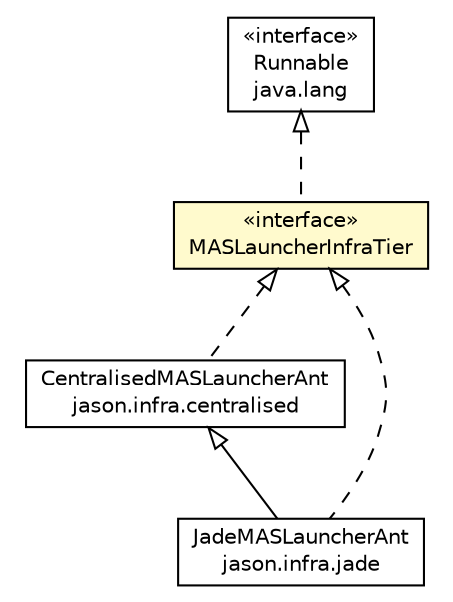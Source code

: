 #!/usr/local/bin/dot
#
# Class diagram 
# Generated by UMLGraph version R5_6_6-1-g9240c4 (http://www.umlgraph.org/)
#

digraph G {
	edge [fontname="Helvetica",fontsize=10,labelfontname="Helvetica",labelfontsize=10];
	node [fontname="Helvetica",fontsize=10,shape=plaintext];
	nodesep=0.25;
	ranksep=0.5;
	// jason.infra.centralised.CentralisedMASLauncherAnt
	c32901 [label=<<table title="jason.infra.centralised.CentralisedMASLauncherAnt" border="0" cellborder="1" cellspacing="0" cellpadding="2" port="p" href="../infra/centralised/CentralisedMASLauncherAnt.html">
		<tr><td><table border="0" cellspacing="0" cellpadding="1">
<tr><td align="center" balign="center"> CentralisedMASLauncherAnt </td></tr>
<tr><td align="center" balign="center"> jason.infra.centralised </td></tr>
		</table></td></tr>
		</table>>, URL="../infra/centralised/CentralisedMASLauncherAnt.html", fontname="Helvetica", fontcolor="black", fontsize=10.0];
	// jason.infra.jade.JadeMASLauncherAnt
	c32910 [label=<<table title="jason.infra.jade.JadeMASLauncherAnt" border="0" cellborder="1" cellspacing="0" cellpadding="2" port="p" href="../infra/jade/JadeMASLauncherAnt.html">
		<tr><td><table border="0" cellspacing="0" cellpadding="1">
<tr><td align="center" balign="center"> JadeMASLauncherAnt </td></tr>
<tr><td align="center" balign="center"> jason.infra.jade </td></tr>
		</table></td></tr>
		</table>>, URL="../infra/jade/JadeMASLauncherAnt.html", fontname="Helvetica", fontcolor="black", fontsize=10.0];
	// jason.jeditplugin.MASLauncherInfraTier
	c32928 [label=<<table title="jason.jeditplugin.MASLauncherInfraTier" border="0" cellborder="1" cellspacing="0" cellpadding="2" port="p" bgcolor="lemonChiffon" href="./MASLauncherInfraTier.html">
		<tr><td><table border="0" cellspacing="0" cellpadding="1">
<tr><td align="center" balign="center"> &#171;interface&#187; </td></tr>
<tr><td align="center" balign="center"> MASLauncherInfraTier </td></tr>
		</table></td></tr>
		</table>>, URL="./MASLauncherInfraTier.html", fontname="Helvetica", fontcolor="black", fontsize=10.0];
	//jason.infra.centralised.CentralisedMASLauncherAnt implements jason.jeditplugin.MASLauncherInfraTier
	c32928:p -> c32901:p [dir=back,arrowtail=empty,style=dashed];
	//jason.infra.jade.JadeMASLauncherAnt extends jason.infra.centralised.CentralisedMASLauncherAnt
	c32901:p -> c32910:p [dir=back,arrowtail=empty];
	//jason.infra.jade.JadeMASLauncherAnt implements jason.jeditplugin.MASLauncherInfraTier
	c32928:p -> c32910:p [dir=back,arrowtail=empty,style=dashed];
	//jason.jeditplugin.MASLauncherInfraTier implements java.lang.Runnable
	c33031:p -> c32928:p [dir=back,arrowtail=empty,style=dashed];
	// java.lang.Runnable
	c33031 [label=<<table title="java.lang.Runnable" border="0" cellborder="1" cellspacing="0" cellpadding="2" port="p" href="http://java.sun.com/j2se/1.4.2/docs/api/java/lang/Runnable.html">
		<tr><td><table border="0" cellspacing="0" cellpadding="1">
<tr><td align="center" balign="center"> &#171;interface&#187; </td></tr>
<tr><td align="center" balign="center"> Runnable </td></tr>
<tr><td align="center" balign="center"> java.lang </td></tr>
		</table></td></tr>
		</table>>, URL="http://java.sun.com/j2se/1.4.2/docs/api/java/lang/Runnable.html", fontname="Helvetica", fontcolor="black", fontsize=10.0];
}

